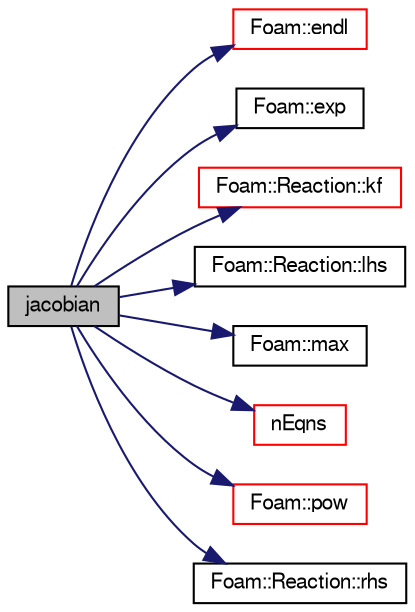 digraph "jacobian"
{
  bgcolor="transparent";
  edge [fontname="FreeSans",fontsize="10",labelfontname="FreeSans",labelfontsize="10"];
  node [fontname="FreeSans",fontsize="10",shape=record];
  rankdir="LR";
  Node294 [label="jacobian",height=0.2,width=0.4,color="black", fillcolor="grey75", style="filled", fontcolor="black"];
  Node294 -> Node295 [color="midnightblue",fontsize="10",style="solid",fontname="FreeSans"];
  Node295 [label="Foam::endl",height=0.2,width=0.4,color="red",URL="$a21124.html#a2db8fe02a0d3909e9351bb4275b23ce4",tooltip="Add newline and flush stream. "];
  Node294 -> Node297 [color="midnightblue",fontsize="10",style="solid",fontname="FreeSans"];
  Node297 [label="Foam::exp",height=0.2,width=0.4,color="black",URL="$a21124.html#a12bca6c677fcf0977532179c3cb9bb89"];
  Node294 -> Node298 [color="midnightblue",fontsize="10",style="solid",fontname="FreeSans"];
  Node298 [label="Foam::Reaction::kf",height=0.2,width=0.4,color="red",URL="$a30330.html#ae5cd124c004fbe29669769d275a8b321",tooltip="Forward rate constant. "];
  Node294 -> Node300 [color="midnightblue",fontsize="10",style="solid",fontname="FreeSans"];
  Node300 [label="Foam::Reaction::lhs",height=0.2,width=0.4,color="black",URL="$a30330.html#a6761a05de6d2e857d0187e5bd7ff6b61"];
  Node294 -> Node301 [color="midnightblue",fontsize="10",style="solid",fontname="FreeSans"];
  Node301 [label="Foam::max",height=0.2,width=0.4,color="black",URL="$a21124.html#ac993e906cf2774ae77e666bc24e81733"];
  Node294 -> Node302 [color="midnightblue",fontsize="10",style="solid",fontname="FreeSans"];
  Node302 [label="nEqns",height=0.2,width=0.4,color="red",URL="$a30190.html#aab278677ce254c726b8859d3832ec12f",tooltip="Number of ODE&#39;s to solve. "];
  Node294 -> Node311 [color="midnightblue",fontsize="10",style="solid",fontname="FreeSans"];
  Node311 [label="Foam::pow",height=0.2,width=0.4,color="red",URL="$a21124.html#a7500c8e9d27a442adc75e287de074c7c"];
  Node294 -> Node315 [color="midnightblue",fontsize="10",style="solid",fontname="FreeSans"];
  Node315 [label="Foam::Reaction::rhs",height=0.2,width=0.4,color="black",URL="$a30330.html#a1307353445aae5aae36cd5a86f3f64f0"];
}
